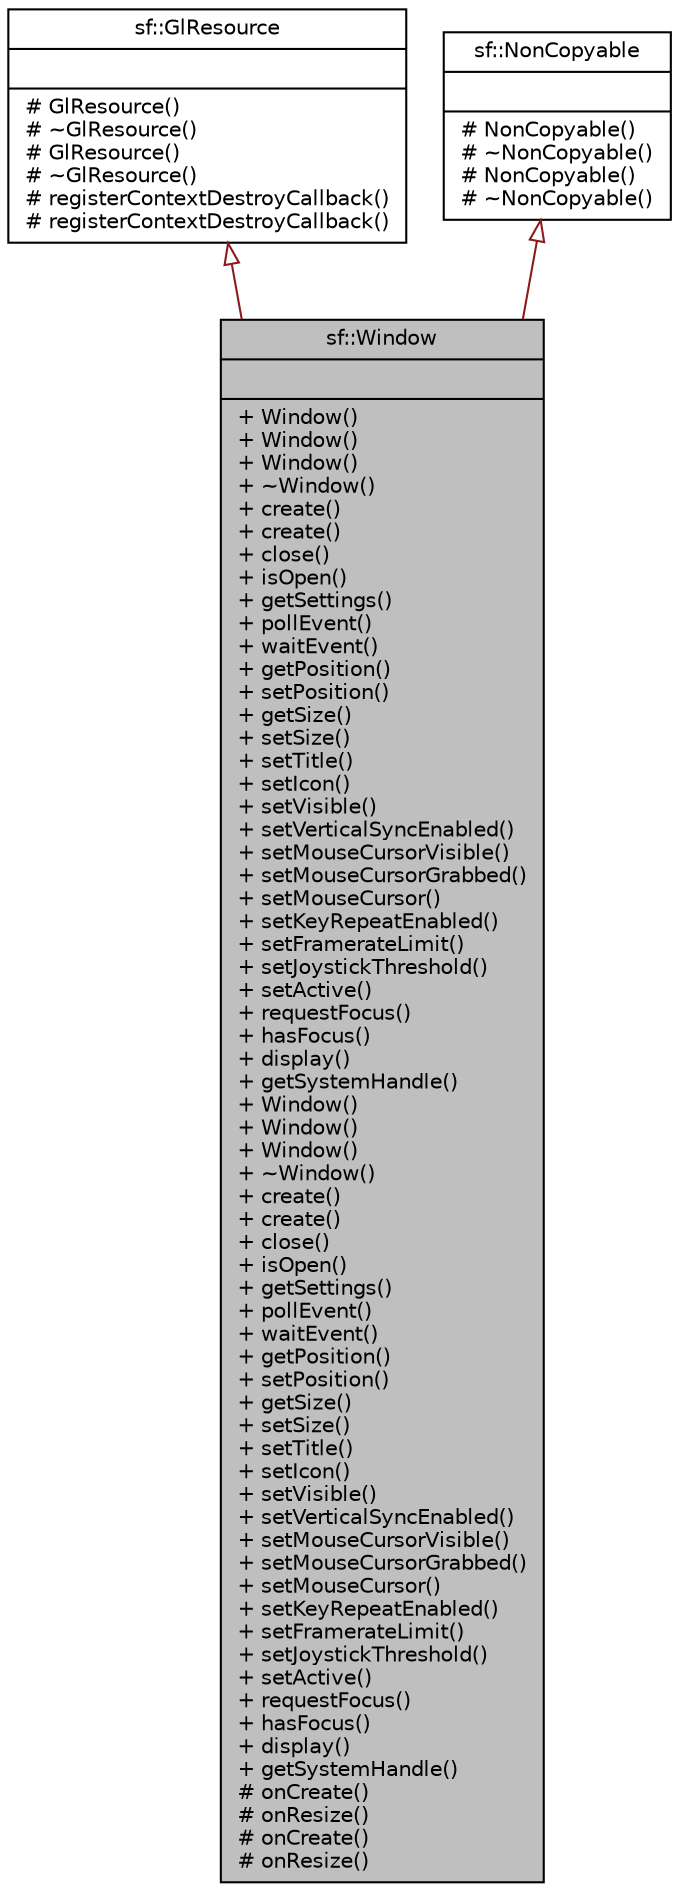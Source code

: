 digraph "sf::Window"
{
 // LATEX_PDF_SIZE
  edge [fontname="Helvetica",fontsize="10",labelfontname="Helvetica",labelfontsize="10"];
  node [fontname="Helvetica",fontsize="10",shape=record];
  Node1 [label="{sf::Window\n||+ Window()\l+ Window()\l+ Window()\l+ ~Window()\l+ create()\l+ create()\l+ close()\l+ isOpen()\l+ getSettings()\l+ pollEvent()\l+ waitEvent()\l+ getPosition()\l+ setPosition()\l+ getSize()\l+ setSize()\l+ setTitle()\l+ setIcon()\l+ setVisible()\l+ setVerticalSyncEnabled()\l+ setMouseCursorVisible()\l+ setMouseCursorGrabbed()\l+ setMouseCursor()\l+ setKeyRepeatEnabled()\l+ setFramerateLimit()\l+ setJoystickThreshold()\l+ setActive()\l+ requestFocus()\l+ hasFocus()\l+ display()\l+ getSystemHandle()\l+ Window()\l+ Window()\l+ Window()\l+ ~Window()\l+ create()\l+ create()\l+ close()\l+ isOpen()\l+ getSettings()\l+ pollEvent()\l+ waitEvent()\l+ getPosition()\l+ setPosition()\l+ getSize()\l+ setSize()\l+ setTitle()\l+ setIcon()\l+ setVisible()\l+ setVerticalSyncEnabled()\l+ setMouseCursorVisible()\l+ setMouseCursorGrabbed()\l+ setMouseCursor()\l+ setKeyRepeatEnabled()\l+ setFramerateLimit()\l+ setJoystickThreshold()\l+ setActive()\l+ requestFocus()\l+ hasFocus()\l+ display()\l+ getSystemHandle()\l# onCreate()\l# onResize()\l# onCreate()\l# onResize()\l}",height=0.2,width=0.4,color="black", fillcolor="grey75", style="filled", fontcolor="black",tooltip="Window that serves as a target for OpenGL rendering."];
  Node2 -> Node1 [dir="back",color="firebrick4",fontsize="10",style="solid",arrowtail="onormal",fontname="Helvetica"];
  Node2 [label="{sf::GlResource\n||# GlResource()\l# ~GlResource()\l# GlResource()\l# ~GlResource()\l# registerContextDestroyCallback()\l# registerContextDestroyCallback()\l}",height=0.2,width=0.4,color="black", fillcolor="white", style="filled",URL="$classsf_1_1GlResource.html",tooltip="Base class for classes that require an OpenGL context."];
  Node3 -> Node1 [dir="back",color="firebrick4",fontsize="10",style="solid",arrowtail="onormal",fontname="Helvetica"];
  Node3 [label="{sf::NonCopyable\n||# NonCopyable()\l# ~NonCopyable()\l# NonCopyable()\l# ~NonCopyable()\l}",height=0.2,width=0.4,color="black", fillcolor="white", style="filled",URL="$classsf_1_1NonCopyable.html",tooltip="Utility class that makes any derived class non-copyable."];
}
